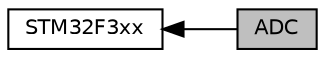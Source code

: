 digraph "ADC"
{
  edge [fontname="Helvetica",fontsize="10",labelfontname="Helvetica",labelfontsize="10"];
  node [fontname="Helvetica",fontsize="10",shape=record];
  rankdir=LR;
  Node1 [label="STM32F3xx",height=0.2,width=0.4,color="black", fillcolor="white", style="filled",URL="$group__STM32F3xx.html",tooltip="Libraries for ST Microelectronics STM32F3xx series. "];
  Node0 [label="ADC",height=0.2,width=0.4,color="black", fillcolor="grey75", style="filled", fontcolor="black"];
  Node1->Node0 [shape=plaintext, dir="back", style="solid"];
}
